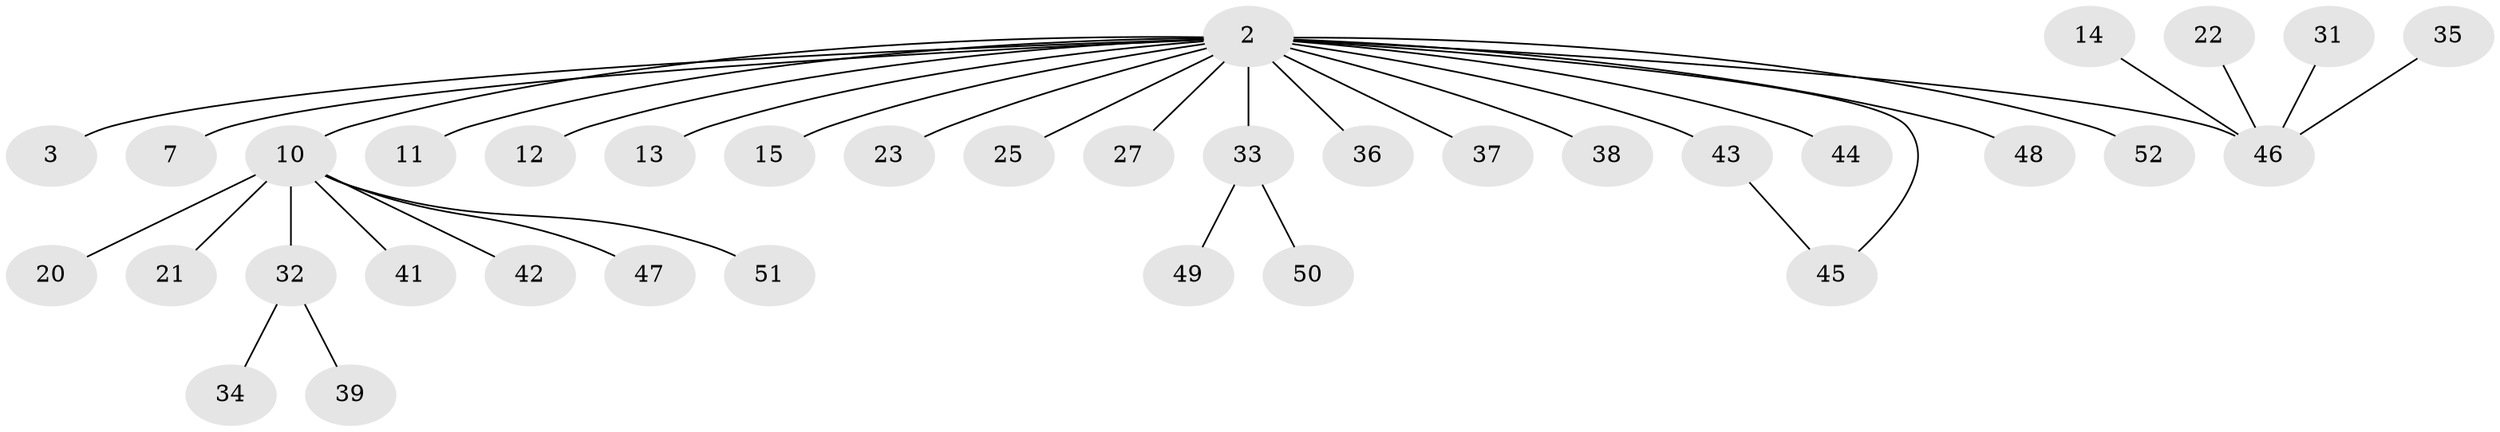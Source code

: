 // original degree distribution, {11: 0.019230769230769232, 16: 0.019230769230769232, 1: 0.6153846153846154, 6: 0.038461538461538464, 9: 0.019230769230769232, 3: 0.057692307692307696, 2: 0.17307692307692307, 4: 0.038461538461538464, 5: 0.019230769230769232}
// Generated by graph-tools (version 1.1) at 2025/51/03/04/25 21:51:00]
// undirected, 36 vertices, 36 edges
graph export_dot {
graph [start="1"]
  node [color=gray90,style=filled];
  2 [super="+1"];
  3;
  7;
  10 [super="+5"];
  11;
  12;
  13;
  14;
  15;
  20;
  21;
  22;
  23;
  25;
  27;
  31;
  32 [super="+26"];
  33 [super="+30"];
  34;
  35;
  36;
  37;
  38 [super="+17"];
  39;
  41;
  42;
  43 [super="+40"];
  44;
  45 [super="+24+29"];
  46 [super="+28+16"];
  47 [super="+19"];
  48 [super="+9"];
  49;
  50;
  51;
  52;
  2 -- 3;
  2 -- 7 [weight=2];
  2 -- 11;
  2 -- 12;
  2 -- 15;
  2 -- 25;
  2 -- 33 [weight=3];
  2 -- 36;
  2 -- 44;
  2 -- 10 [weight=2];
  2 -- 37;
  2 -- 13;
  2 -- 52;
  2 -- 23;
  2 -- 27;
  2 -- 46 [weight=2];
  2 -- 48;
  2 -- 38;
  2 -- 45;
  2 -- 43;
  10 -- 32 [weight=3];
  10 -- 41;
  10 -- 42;
  10 -- 51;
  10 -- 20;
  10 -- 21;
  10 -- 47;
  14 -- 46;
  22 -- 46;
  31 -- 46;
  32 -- 34;
  32 -- 39;
  33 -- 50;
  33 -- 49;
  35 -- 46;
  43 -- 45;
}
